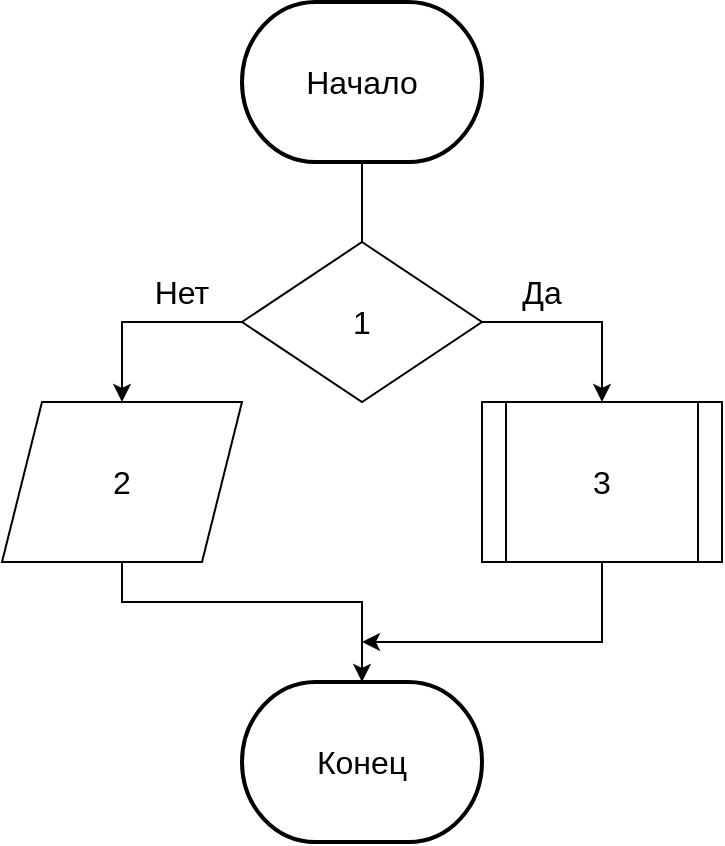 <mxfile version="20.5.1" type="device"><diagram id="bapP7203xiMq4pGoNxuJ" name="Страница 1"><mxGraphModel dx="1038" dy="523" grid="1" gridSize="10" guides="1" tooltips="1" connect="1" arrows="1" fold="1" page="1" pageScale="1" pageWidth="827" pageHeight="1169" math="0" shadow="0"><root><mxCell id="0"/><mxCell id="1" parent="0"/><mxCell id="xWibM8Qsefz-QHoGnPLA-97" value="&lt;font style=&quot;font-size: 16px;&quot;&gt;Конец&lt;/font&gt;" style="strokeWidth=2;html=1;shape=mxgraph.flowchart.terminator;whiteSpace=wrap;" vertex="1" parent="1"><mxGeometry x="320" y="540" width="120" height="80" as="geometry"/></mxCell><mxCell id="xWibM8Qsefz-QHoGnPLA-138" style="edgeStyle=orthogonalEdgeStyle;rounded=0;orthogonalLoop=1;jettySize=auto;html=1;entryX=0.5;entryY=0;entryDx=0;entryDy=0;fontSize=16;endArrow=none;endFill=0;" edge="1" parent="1" source="xWibM8Qsefz-QHoGnPLA-139" target="xWibM8Qsefz-QHoGnPLA-152"><mxGeometry relative="1" as="geometry"><mxPoint x="380" y="320" as="targetPoint"/></mxGeometry></mxCell><mxCell id="xWibM8Qsefz-QHoGnPLA-139" value="&lt;font style=&quot;font-size: 16px;&quot;&gt;Начало&lt;/font&gt;" style="strokeWidth=2;html=1;shape=mxgraph.flowchart.terminator;whiteSpace=wrap;" vertex="1" parent="1"><mxGeometry x="320" y="200" width="120" height="80" as="geometry"/></mxCell><mxCell id="xWibM8Qsefz-QHoGnPLA-150" style="edgeStyle=orthogonalEdgeStyle;rounded=0;orthogonalLoop=1;jettySize=auto;html=1;entryX=0.5;entryY=0;entryDx=0;entryDy=0;fontSize=16;" edge="1" parent="1" source="xWibM8Qsefz-QHoGnPLA-152"><mxGeometry relative="1" as="geometry"><Array as="points"><mxPoint x="500" y="360"/></Array><mxPoint x="500" y="400" as="targetPoint"/></mxGeometry></mxCell><mxCell id="xWibM8Qsefz-QHoGnPLA-151" style="edgeStyle=orthogonalEdgeStyle;rounded=0;orthogonalLoop=1;jettySize=auto;html=1;fontSize=16;" edge="1" parent="1" source="xWibM8Qsefz-QHoGnPLA-152"><mxGeometry relative="1" as="geometry"><Array as="points"><mxPoint x="260" y="360"/></Array><mxPoint x="260" y="400" as="targetPoint"/></mxGeometry></mxCell><mxCell id="xWibM8Qsefz-QHoGnPLA-152" value="1" style="rhombus;whiteSpace=wrap;html=1;fontSize=16;" vertex="1" parent="1"><mxGeometry x="320" y="320" width="120" height="80" as="geometry"/></mxCell><mxCell id="xWibM8Qsefz-QHoGnPLA-153" value="Да" style="text;html=1;strokeColor=none;fillColor=none;align=center;verticalAlign=middle;whiteSpace=wrap;rounded=0;fontSize=16;" vertex="1" parent="1"><mxGeometry x="440" y="330" width="60" height="30" as="geometry"/></mxCell><mxCell id="xWibM8Qsefz-QHoGnPLA-154" value="Нет" style="text;html=1;strokeColor=none;fillColor=none;align=center;verticalAlign=middle;whiteSpace=wrap;rounded=0;fontSize=16;" vertex="1" parent="1"><mxGeometry x="260" y="330" width="60" height="30" as="geometry"/></mxCell><mxCell id="xWibM8Qsefz-QHoGnPLA-173" style="edgeStyle=orthogonalEdgeStyle;rounded=0;orthogonalLoop=1;jettySize=auto;html=1;fontSize=16;endArrow=classic;endFill=1;" edge="1" parent="1" source="xWibM8Qsefz-QHoGnPLA-171"><mxGeometry relative="1" as="geometry"><mxPoint x="380" y="520" as="targetPoint"/><Array as="points"><mxPoint x="500" y="520"/></Array></mxGeometry></mxCell><mxCell id="xWibM8Qsefz-QHoGnPLA-171" value="3" style="shape=process;whiteSpace=wrap;html=1;backgroundOutline=1;fontSize=16;" vertex="1" parent="1"><mxGeometry x="440" y="400" width="120" height="80" as="geometry"/></mxCell><mxCell id="xWibM8Qsefz-QHoGnPLA-175" style="edgeStyle=orthogonalEdgeStyle;rounded=0;orthogonalLoop=1;jettySize=auto;html=1;entryX=0.5;entryY=0;entryDx=0;entryDy=0;entryPerimeter=0;fontSize=16;endArrow=classic;endFill=1;" edge="1" parent="1" source="xWibM8Qsefz-QHoGnPLA-174" target="xWibM8Qsefz-QHoGnPLA-97"><mxGeometry relative="1" as="geometry"><Array as="points"><mxPoint x="260" y="500"/><mxPoint x="380" y="500"/></Array></mxGeometry></mxCell><mxCell id="xWibM8Qsefz-QHoGnPLA-174" value="2" style="shape=parallelogram;perimeter=parallelogramPerimeter;whiteSpace=wrap;html=1;fixedSize=1;fontSize=16;" vertex="1" parent="1"><mxGeometry x="200" y="400" width="120" height="80" as="geometry"/></mxCell></root></mxGraphModel></diagram></mxfile>